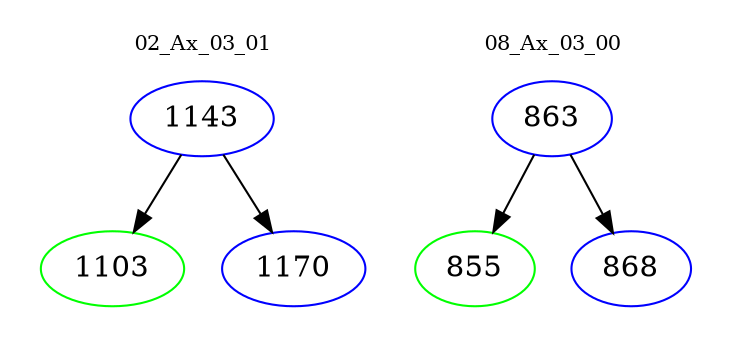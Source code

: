 digraph{
subgraph cluster_0 {
color = white
label = "02_Ax_03_01";
fontsize=10;
T0_1143 [label="1143", color="blue"]
T0_1143 -> T0_1103 [color="black"]
T0_1103 [label="1103", color="green"]
T0_1143 -> T0_1170 [color="black"]
T0_1170 [label="1170", color="blue"]
}
subgraph cluster_1 {
color = white
label = "08_Ax_03_00";
fontsize=10;
T1_863 [label="863", color="blue"]
T1_863 -> T1_855 [color="black"]
T1_855 [label="855", color="green"]
T1_863 -> T1_868 [color="black"]
T1_868 [label="868", color="blue"]
}
}
